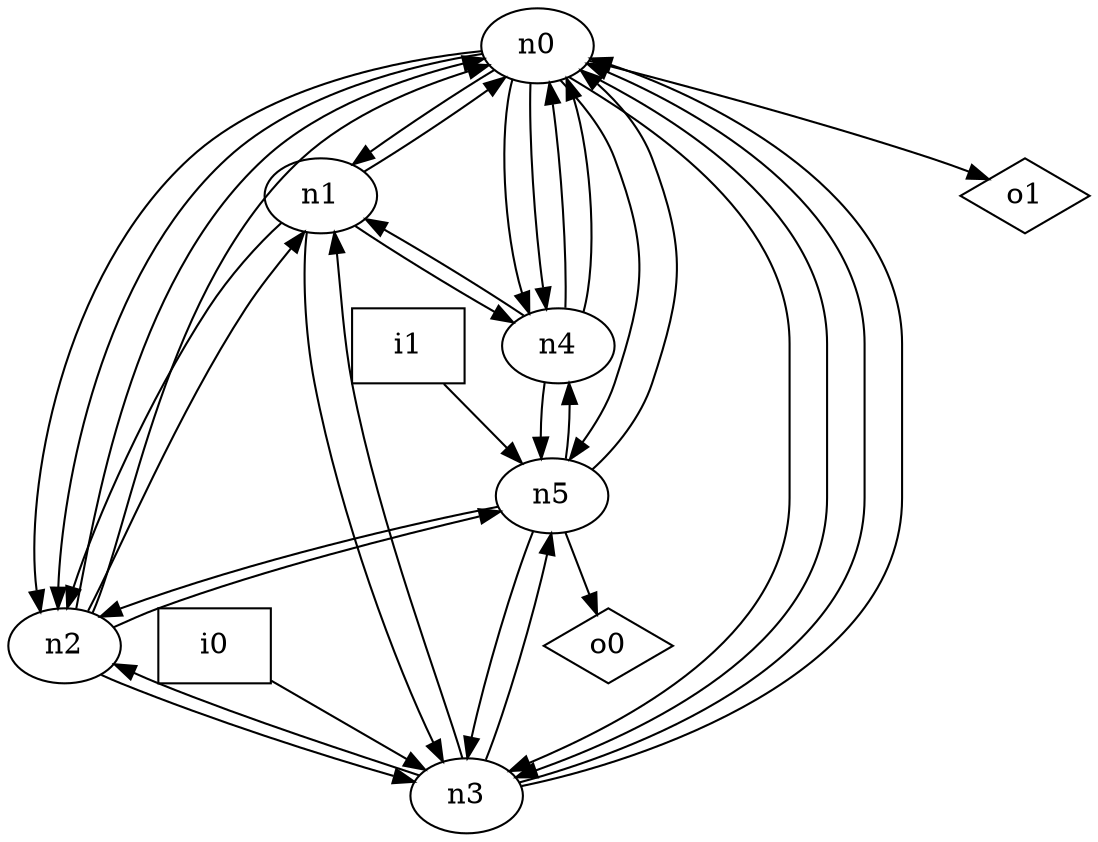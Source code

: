digraph G {
n0 [label="n0"];
n1 [label="n1"];
n2 [label="n2"];
n3 [label="n3"];
n4 [label="n4"];
n5 [label="n5"];
n6 [label="i0",shape="box"];
n7 [label="i1",shape="box"];
n8 [label="o0",shape="diamond"];
n9 [label="o1",shape="diamond"];
n0 -> n1
n0 -> n2
n0 -> n2
n0 -> n3
n0 -> n3
n0 -> n4
n0 -> n4
n0 -> n5
n0 -> n9
n1 -> n0
n1 -> n2
n1 -> n3
n1 -> n4
n2 -> n0
n2 -> n0
n2 -> n1
n2 -> n3
n2 -> n5
n3 -> n0
n3 -> n0
n3 -> n1
n3 -> n2
n3 -> n5
n4 -> n0
n4 -> n0
n4 -> n1
n4 -> n5
n5 -> n0
n5 -> n2
n5 -> n3
n5 -> n4
n5 -> n8
n6 -> n3
n7 -> n5
}
